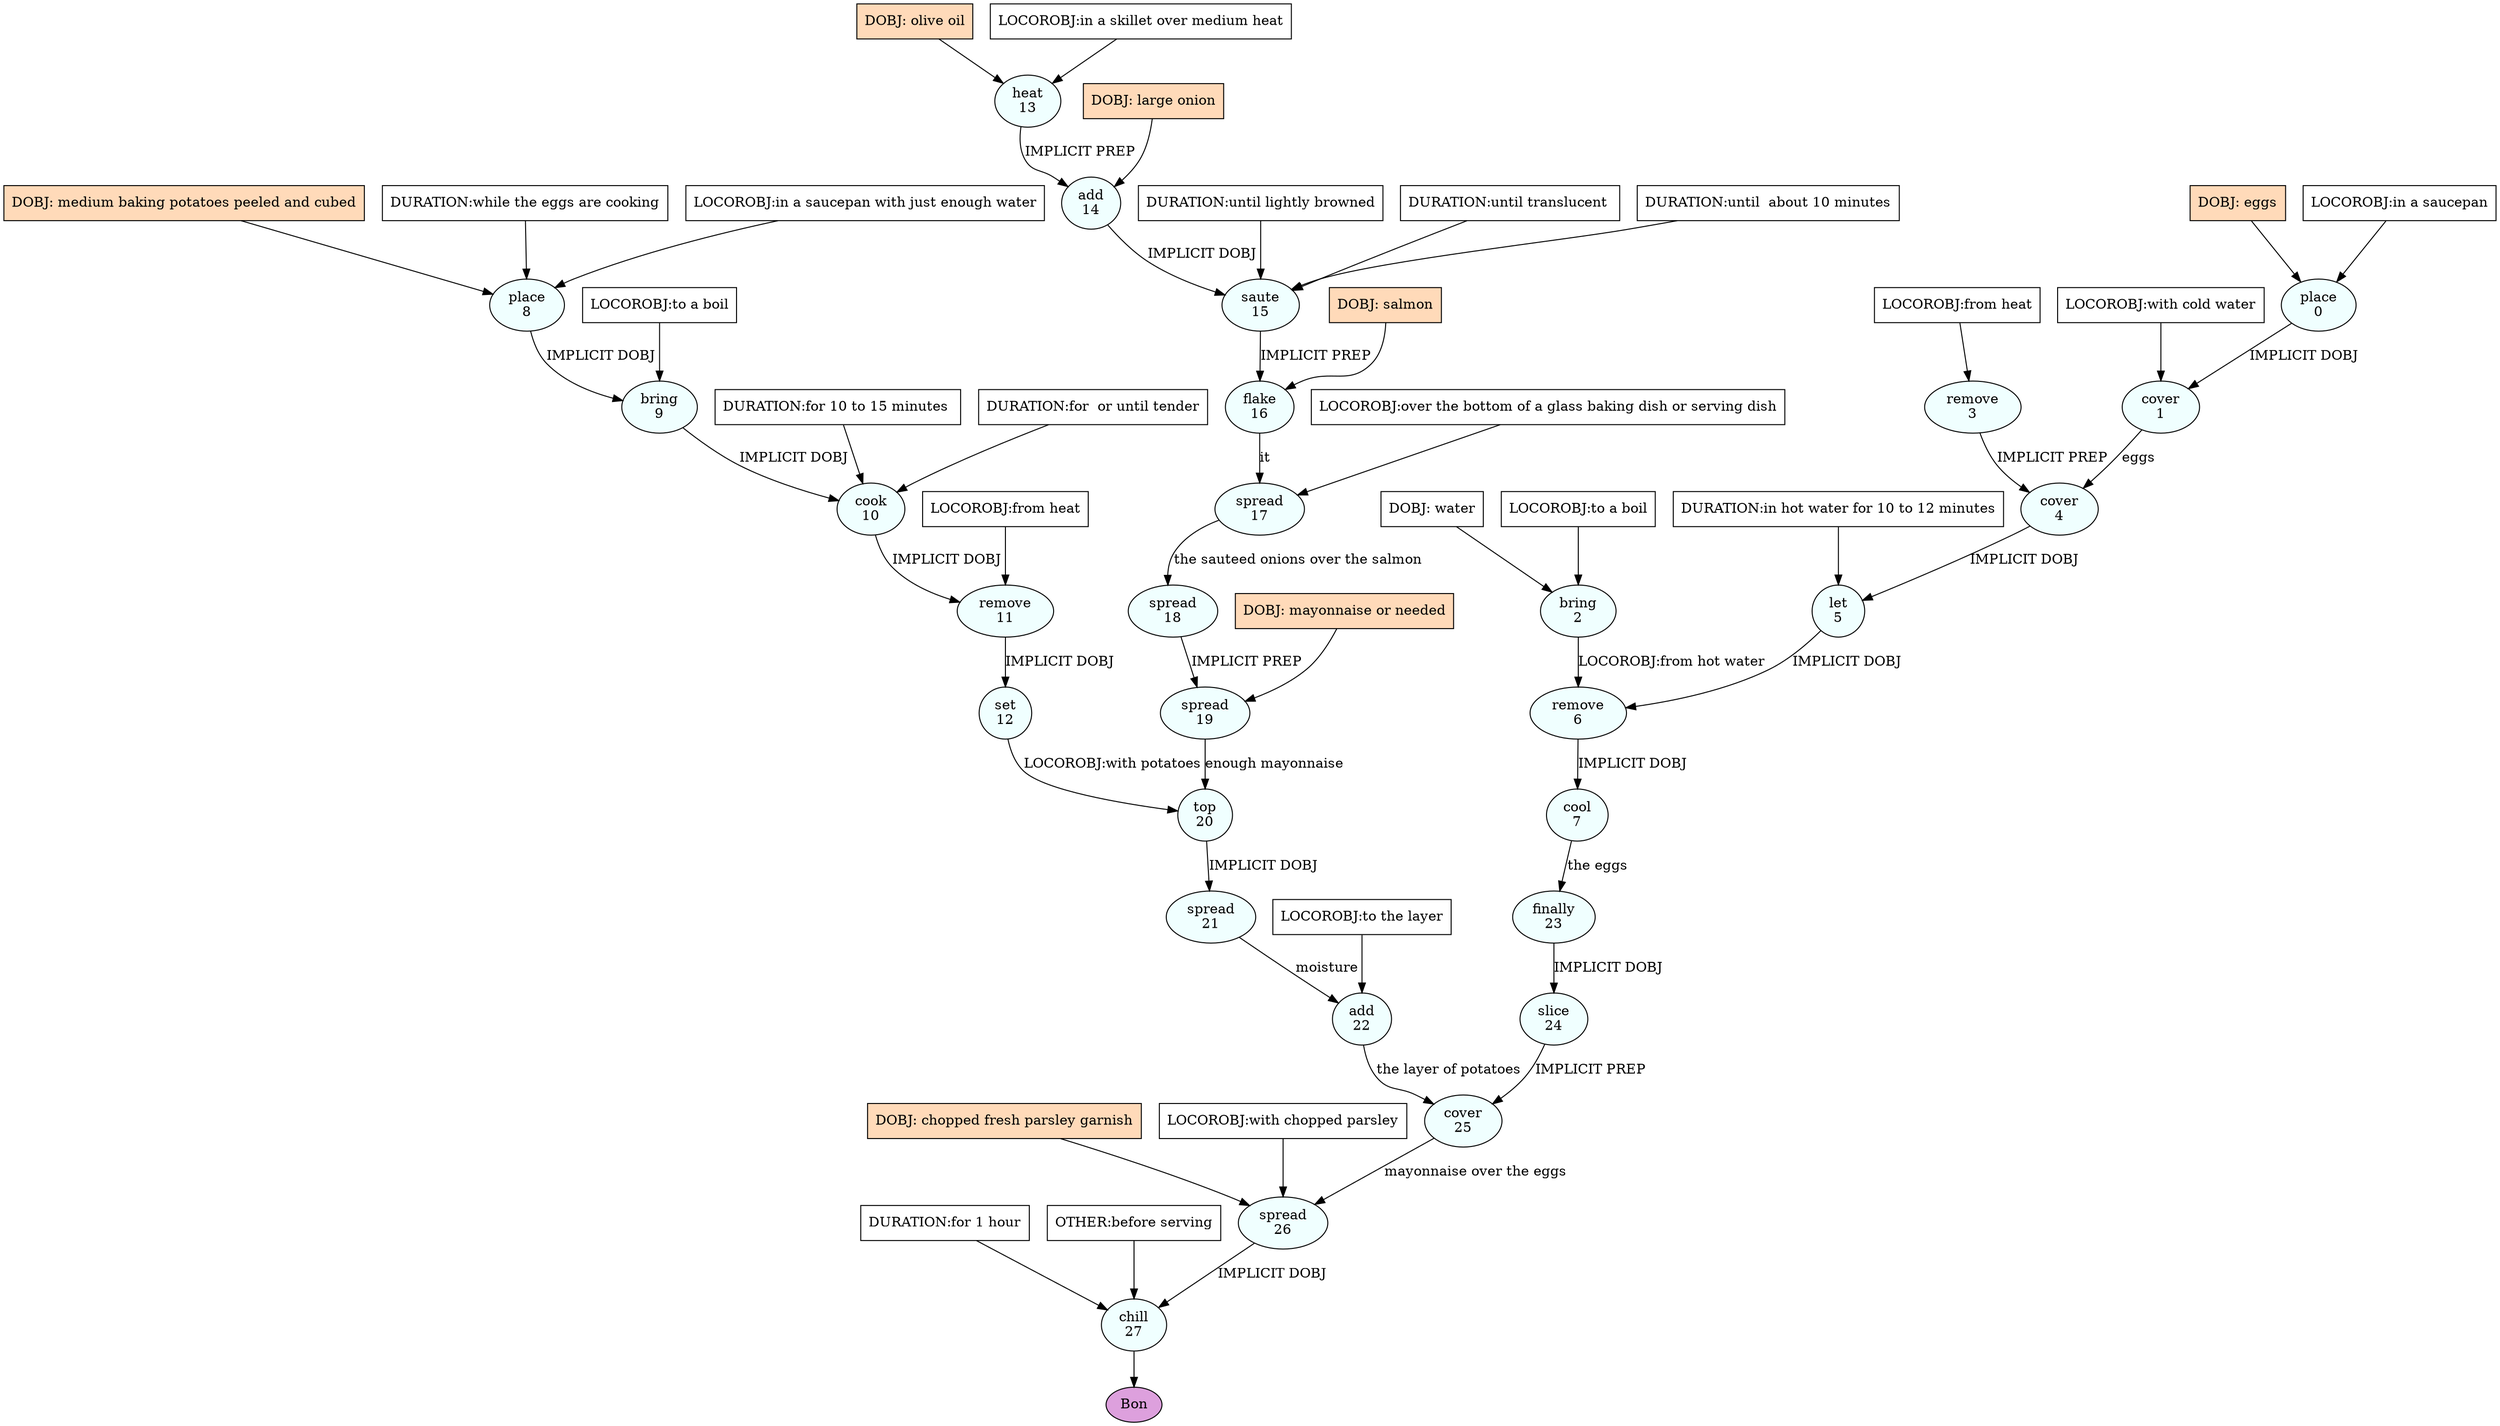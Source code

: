 digraph recipe {
E0[label="place
0", shape=oval, style=filled, fillcolor=azure]
E1[label="cover
1", shape=oval, style=filled, fillcolor=azure]
E2[label="bring
2", shape=oval, style=filled, fillcolor=azure]
E3[label="remove
3", shape=oval, style=filled, fillcolor=azure]
E4[label="cover
4", shape=oval, style=filled, fillcolor=azure]
E5[label="let
5", shape=oval, style=filled, fillcolor=azure]
E6[label="remove
6", shape=oval, style=filled, fillcolor=azure]
E7[label="cool
7", shape=oval, style=filled, fillcolor=azure]
E8[label="place
8", shape=oval, style=filled, fillcolor=azure]
E9[label="bring
9", shape=oval, style=filled, fillcolor=azure]
E10[label="cook
10", shape=oval, style=filled, fillcolor=azure]
E11[label="remove
11", shape=oval, style=filled, fillcolor=azure]
E12[label="set
12", shape=oval, style=filled, fillcolor=azure]
E13[label="heat
13", shape=oval, style=filled, fillcolor=azure]
E14[label="add
14", shape=oval, style=filled, fillcolor=azure]
E15[label="saute
15", shape=oval, style=filled, fillcolor=azure]
E16[label="flake
16", shape=oval, style=filled, fillcolor=azure]
E17[label="spread
17", shape=oval, style=filled, fillcolor=azure]
E18[label="spread
18", shape=oval, style=filled, fillcolor=azure]
E19[label="spread
19", shape=oval, style=filled, fillcolor=azure]
E20[label="top
20", shape=oval, style=filled, fillcolor=azure]
E21[label="spread
21", shape=oval, style=filled, fillcolor=azure]
E22[label="add
22", shape=oval, style=filled, fillcolor=azure]
E23[label="finally
23", shape=oval, style=filled, fillcolor=azure]
E24[label="slice
24", shape=oval, style=filled, fillcolor=azure]
E25[label="cover
25", shape=oval, style=filled, fillcolor=azure]
E26[label="spread
26", shape=oval, style=filled, fillcolor=azure]
E27[label="chill
27", shape=oval, style=filled, fillcolor=azure]
D13[label="DOBJ: olive oil", shape=box, style=filled, fillcolor=peachpuff]
D13 -> E13
P13_0[label="LOCOROBJ:in a skillet over medium heat", shape=box, style=filled, fillcolor=white]
P13_0 -> E13
D8[label="DOBJ: medium baking potatoes peeled and cubed", shape=box, style=filled, fillcolor=peachpuff]
D8 -> E8
P8_0[label="DURATION:while the eggs are cooking", shape=box, style=filled, fillcolor=white]
P8_0 -> E8
P8_1[label="LOCOROBJ:in a saucepan with just enough water", shape=box, style=filled, fillcolor=white]
P8_1 -> E8
D0[label="DOBJ: eggs", shape=box, style=filled, fillcolor=peachpuff]
D0 -> E0
P0_0[label="LOCOROBJ:in a saucepan", shape=box, style=filled, fillcolor=white]
P0_0 -> E0
P3_0[label="LOCOROBJ:from heat", shape=box, style=filled, fillcolor=white]
P3_0 -> E3
D2[label="DOBJ: water", shape=box, style=filled, fillcolor=white]
D2 -> E2
P2_0[label="LOCOROBJ:to a boil", shape=box, style=filled, fillcolor=white]
P2_0 -> E2
E0 -> E1 [label="IMPLICIT DOBJ"]
P1_0_0[label="LOCOROBJ:with cold water", shape=box, style=filled, fillcolor=white]
P1_0_0 -> E1
E1 -> E4 [label="eggs"]
E3 -> E4 [label="IMPLICIT PREP"]
E4 -> E5 [label="IMPLICIT DOBJ"]
P5_0_0[label="DURATION:in hot water for 10 to 12 minutes", shape=box, style=filled, fillcolor=white]
P5_0_0 -> E5
E5 -> E6 [label="IMPLICIT DOBJ"]
E2 -> E6 [label="LOCOROBJ:from hot water"]
E6 -> E7 [label="IMPLICIT DOBJ"]
E8 -> E9 [label="IMPLICIT DOBJ"]
P9_0_0[label="LOCOROBJ:to a boil", shape=box, style=filled, fillcolor=white]
P9_0_0 -> E9
E9 -> E10 [label="IMPLICIT DOBJ"]
P10_0_0[label="DURATION:for 10 to 15 minutes ", shape=box, style=filled, fillcolor=white]
P10_0_0 -> E10
P10_0_1[label="DURATION:for  or until tender", shape=box, style=filled, fillcolor=white]
P10_0_1 -> E10
E10 -> E11 [label="IMPLICIT DOBJ"]
P11_0_0[label="LOCOROBJ:from heat", shape=box, style=filled, fillcolor=white]
P11_0_0 -> E11
E11 -> E12 [label="IMPLICIT DOBJ"]
D14_ing[label="DOBJ: large onion", shape=box, style=filled, fillcolor=peachpuff]
D14_ing -> E14
E13 -> E14 [label="IMPLICIT PREP"]
E14 -> E15 [label="IMPLICIT DOBJ"]
P15_0_0[label="DURATION:until lightly browned", shape=box, style=filled, fillcolor=white]
P15_0_0 -> E15
P15_0_1[label="DURATION:until translucent ", shape=box, style=filled, fillcolor=white]
P15_0_1 -> E15
P15_0_2[label="DURATION:until  about 10 minutes", shape=box, style=filled, fillcolor=white]
P15_0_2 -> E15
D16_ing[label="DOBJ: salmon", shape=box, style=filled, fillcolor=peachpuff]
D16_ing -> E16
E15 -> E16 [label="IMPLICIT PREP"]
E16 -> E17 [label="it"]
P17_0_0[label="LOCOROBJ:over the bottom of a glass baking dish or serving dish", shape=box, style=filled, fillcolor=white]
P17_0_0 -> E17
E17 -> E18 [label="the sauteed onions over the salmon"]
D19_ing[label="DOBJ: mayonnaise or needed", shape=box, style=filled, fillcolor=peachpuff]
D19_ing -> E19
E18 -> E19 [label="IMPLICIT PREP"]
E19 -> E20 [label="enough mayonnaise"]
E12 -> E20 [label="LOCOROBJ:with potatoes"]
E20 -> E21 [label="IMPLICIT DOBJ"]
E21 -> E22 [label="moisture"]
P22_0_0[label="LOCOROBJ:to the layer", shape=box, style=filled, fillcolor=white]
P22_0_0 -> E22
E7 -> E23 [label="the eggs"]
E23 -> E24 [label="IMPLICIT DOBJ"]
E22 -> E25 [label="the layer of potatoes"]
E24 -> E25 [label="IMPLICIT PREP"]
D26_ing[label="DOBJ: chopped fresh parsley garnish", shape=box, style=filled, fillcolor=peachpuff]
D26_ing -> E26
E25 -> E26 [label="mayonnaise over the eggs "]
P26_0_0[label="LOCOROBJ:with chopped parsley", shape=box, style=filled, fillcolor=white]
P26_0_0 -> E26
E26 -> E27 [label="IMPLICIT DOBJ"]
P27_0_0[label="DURATION:for 1 hour", shape=box, style=filled, fillcolor=white]
P27_0_0 -> E27
P27_1_0[label="OTHER:before serving", shape=box, style=filled, fillcolor=white]
P27_1_0 -> E27
EOR[label="Bon", shape=oval, style=filled, fillcolor=plum]
E27 -> EOR
}
